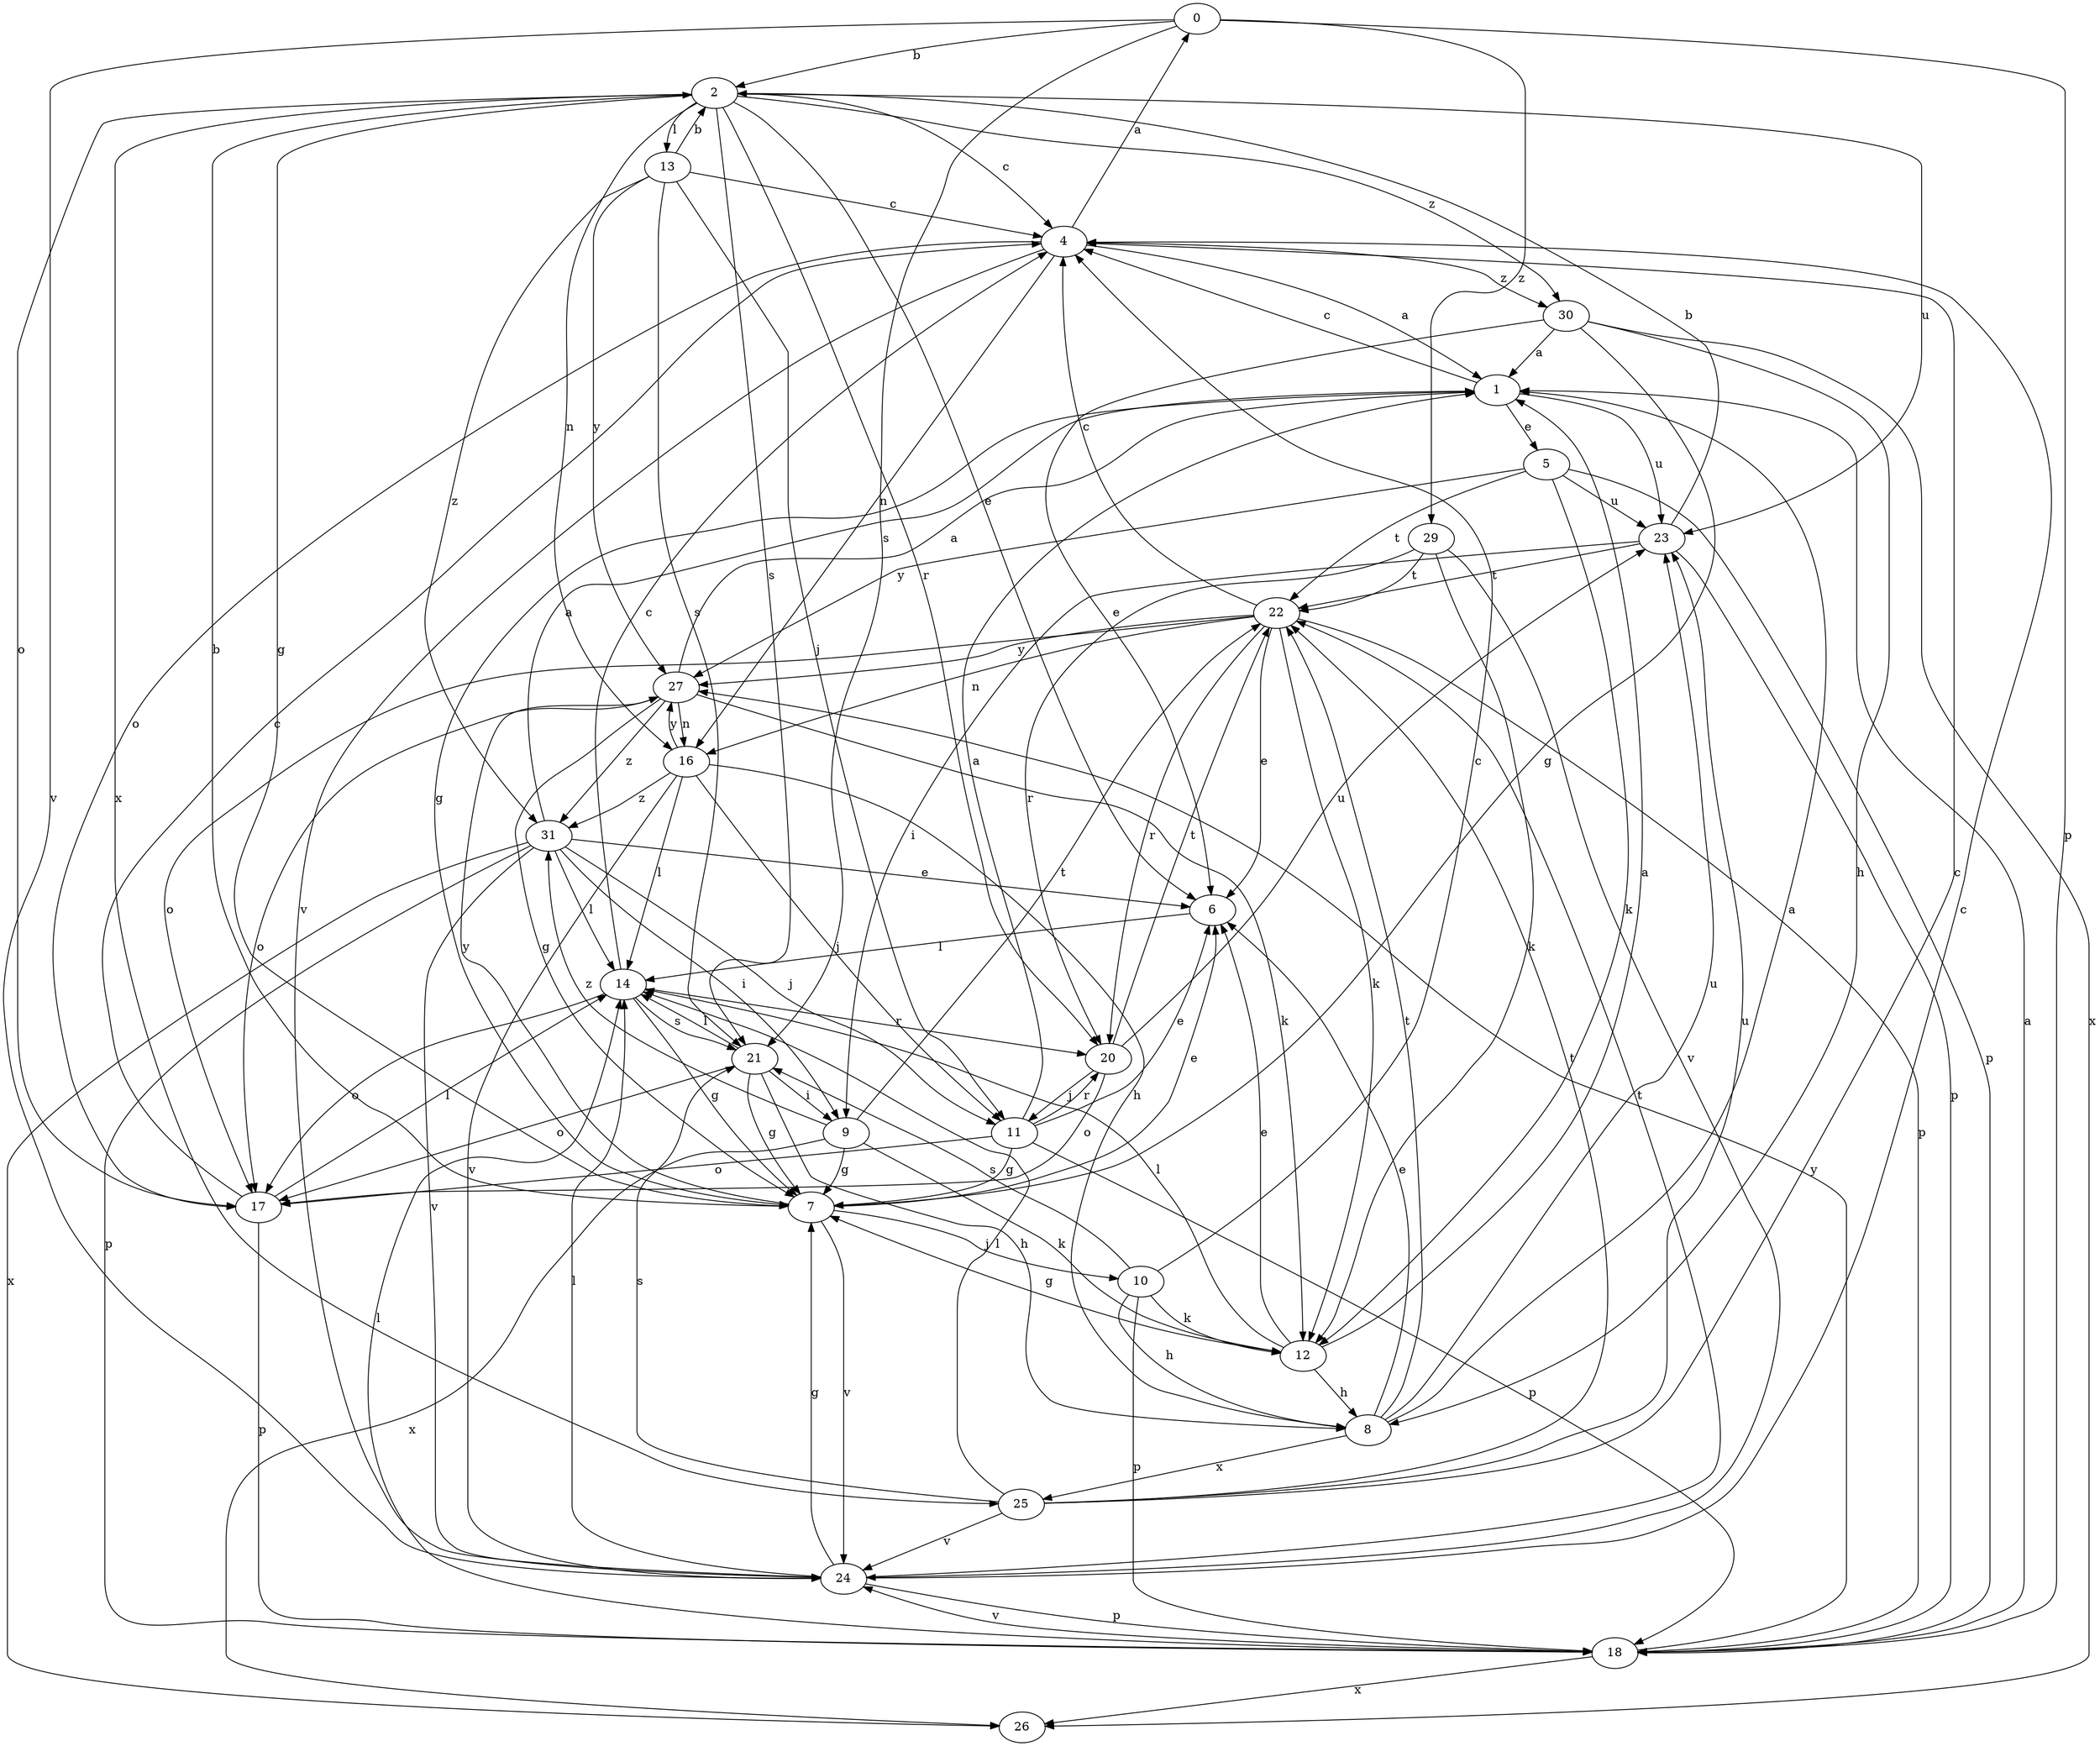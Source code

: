 strict digraph  {
0;
1;
2;
4;
5;
6;
7;
8;
9;
10;
11;
12;
13;
14;
16;
17;
18;
20;
21;
22;
23;
24;
25;
26;
27;
29;
30;
31;
0 -> 2  [label=b];
0 -> 18  [label=p];
0 -> 21  [label=s];
0 -> 24  [label=v];
0 -> 29  [label=z];
1 -> 4  [label=c];
1 -> 5  [label=e];
1 -> 7  [label=g];
1 -> 23  [label=u];
2 -> 4  [label=c];
2 -> 6  [label=e];
2 -> 7  [label=g];
2 -> 13  [label=l];
2 -> 16  [label=n];
2 -> 17  [label=o];
2 -> 20  [label=r];
2 -> 21  [label=s];
2 -> 23  [label=u];
2 -> 25  [label=x];
2 -> 30  [label=z];
4 -> 0  [label=a];
4 -> 1  [label=a];
4 -> 16  [label=n];
4 -> 17  [label=o];
4 -> 24  [label=v];
4 -> 30  [label=z];
5 -> 12  [label=k];
5 -> 18  [label=p];
5 -> 22  [label=t];
5 -> 23  [label=u];
5 -> 27  [label=y];
6 -> 14  [label=l];
7 -> 2  [label=b];
7 -> 6  [label=e];
7 -> 10  [label=j];
7 -> 24  [label=v];
7 -> 27  [label=y];
8 -> 1  [label=a];
8 -> 6  [label=e];
8 -> 22  [label=t];
8 -> 23  [label=u];
8 -> 25  [label=x];
9 -> 7  [label=g];
9 -> 12  [label=k];
9 -> 22  [label=t];
9 -> 26  [label=x];
9 -> 31  [label=z];
10 -> 4  [label=c];
10 -> 8  [label=h];
10 -> 12  [label=k];
10 -> 18  [label=p];
10 -> 21  [label=s];
11 -> 1  [label=a];
11 -> 6  [label=e];
11 -> 7  [label=g];
11 -> 17  [label=o];
11 -> 18  [label=p];
11 -> 20  [label=r];
12 -> 1  [label=a];
12 -> 6  [label=e];
12 -> 7  [label=g];
12 -> 8  [label=h];
12 -> 14  [label=l];
13 -> 2  [label=b];
13 -> 4  [label=c];
13 -> 11  [label=j];
13 -> 21  [label=s];
13 -> 27  [label=y];
13 -> 31  [label=z];
14 -> 4  [label=c];
14 -> 7  [label=g];
14 -> 17  [label=o];
14 -> 20  [label=r];
14 -> 21  [label=s];
16 -> 8  [label=h];
16 -> 11  [label=j];
16 -> 14  [label=l];
16 -> 24  [label=v];
16 -> 27  [label=y];
16 -> 31  [label=z];
17 -> 4  [label=c];
17 -> 14  [label=l];
17 -> 18  [label=p];
18 -> 1  [label=a];
18 -> 14  [label=l];
18 -> 24  [label=v];
18 -> 26  [label=x];
18 -> 27  [label=y];
20 -> 11  [label=j];
20 -> 17  [label=o];
20 -> 22  [label=t];
20 -> 23  [label=u];
21 -> 7  [label=g];
21 -> 8  [label=h];
21 -> 9  [label=i];
21 -> 14  [label=l];
21 -> 17  [label=o];
22 -> 4  [label=c];
22 -> 6  [label=e];
22 -> 12  [label=k];
22 -> 16  [label=n];
22 -> 17  [label=o];
22 -> 18  [label=p];
22 -> 20  [label=r];
22 -> 27  [label=y];
23 -> 2  [label=b];
23 -> 9  [label=i];
23 -> 18  [label=p];
23 -> 22  [label=t];
24 -> 4  [label=c];
24 -> 7  [label=g];
24 -> 14  [label=l];
24 -> 18  [label=p];
24 -> 22  [label=t];
25 -> 4  [label=c];
25 -> 14  [label=l];
25 -> 21  [label=s];
25 -> 22  [label=t];
25 -> 23  [label=u];
25 -> 24  [label=v];
27 -> 1  [label=a];
27 -> 7  [label=g];
27 -> 12  [label=k];
27 -> 16  [label=n];
27 -> 17  [label=o];
27 -> 31  [label=z];
29 -> 12  [label=k];
29 -> 20  [label=r];
29 -> 22  [label=t];
29 -> 24  [label=v];
30 -> 1  [label=a];
30 -> 6  [label=e];
30 -> 7  [label=g];
30 -> 8  [label=h];
30 -> 26  [label=x];
31 -> 1  [label=a];
31 -> 6  [label=e];
31 -> 9  [label=i];
31 -> 11  [label=j];
31 -> 14  [label=l];
31 -> 18  [label=p];
31 -> 24  [label=v];
31 -> 26  [label=x];
}
